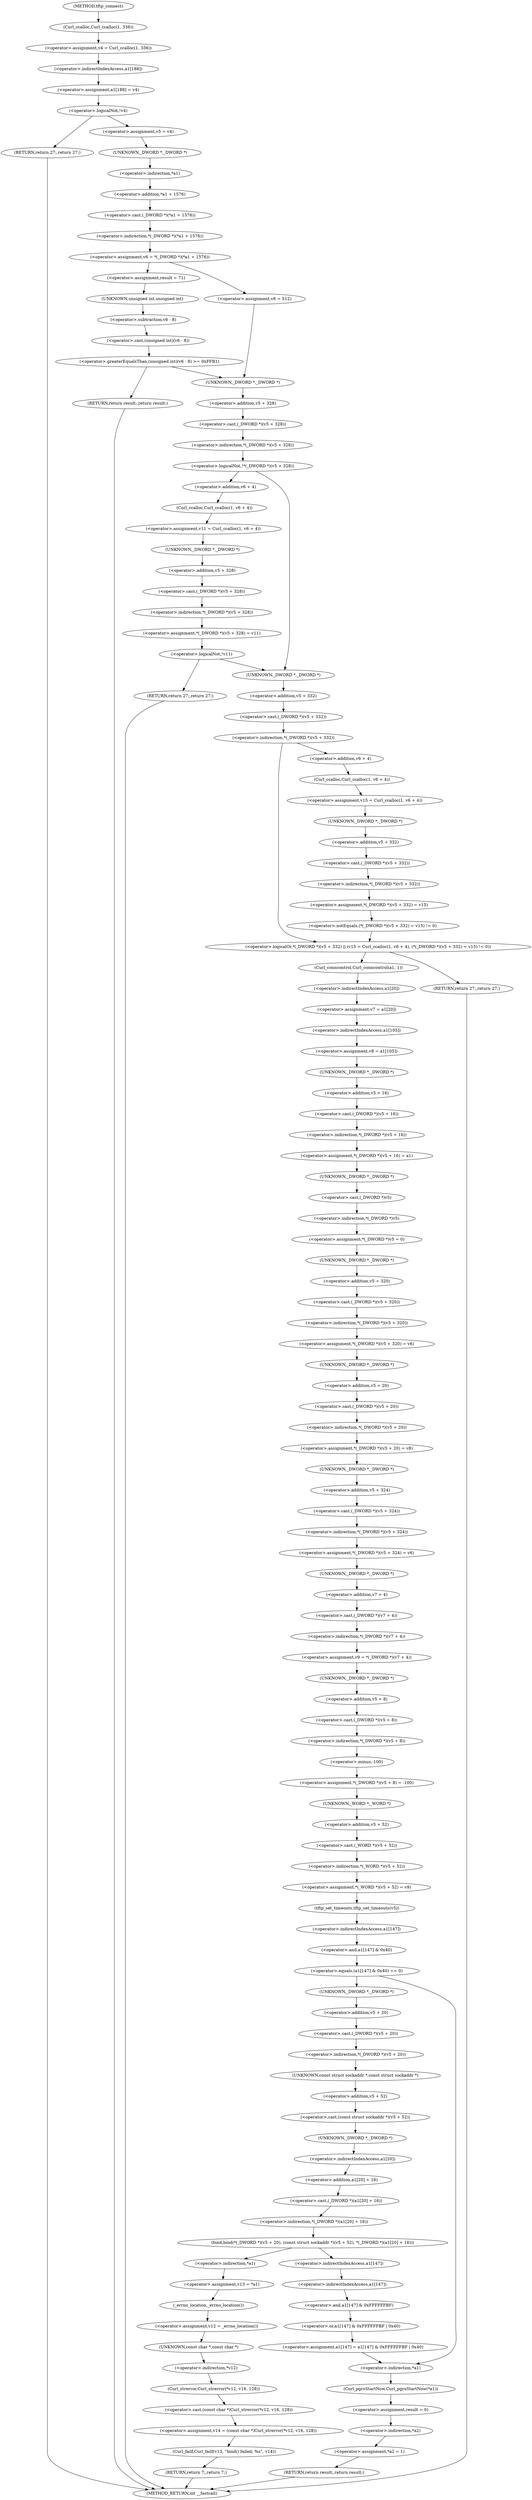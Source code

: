 digraph tftp_connect {  
"1000131" [label = "(<operator>.assignment,v4 = Curl_ccalloc(1, 336))" ]
"1000133" [label = "(Curl_ccalloc,Curl_ccalloc(1, 336))" ]
"1000136" [label = "(<operator>.assignment,a1[188] = v4)" ]
"1000137" [label = "(<operator>.indirectIndexAccess,a1[188])" ]
"1000142" [label = "(<operator>.logicalNot,!v4)" ]
"1000144" [label = "(RETURN,return 27;,return 27;)" ]
"1000146" [label = "(<operator>.assignment,v5 = v4)" ]
"1000149" [label = "(<operator>.assignment,v6 = *(_DWORD *)(*a1 + 1576))" ]
"1000151" [label = "(<operator>.indirection,*(_DWORD *)(*a1 + 1576))" ]
"1000152" [label = "(<operator>.cast,(_DWORD *)(*a1 + 1576))" ]
"1000153" [label = "(UNKNOWN,_DWORD *,_DWORD *)" ]
"1000154" [label = "(<operator>.addition,*a1 + 1576)" ]
"1000155" [label = "(<operator>.indirection,*a1)" ]
"1000161" [label = "(<operator>.assignment,result = 71)" ]
"1000165" [label = "(<operator>.greaterEqualsThan,(unsigned int)(v6 - 8) >= 0xFFB1)" ]
"1000166" [label = "(<operator>.cast,(unsigned int)(v6 - 8))" ]
"1000167" [label = "(UNKNOWN,unsigned int,unsigned int)" ]
"1000168" [label = "(<operator>.subtraction,v6 - 8)" ]
"1000172" [label = "(RETURN,return result;,return result;)" ]
"1000176" [label = "(<operator>.assignment,v6 = 512)" ]
"1000180" [label = "(<operator>.logicalNot,!*(_DWORD *)(v5 + 328))" ]
"1000181" [label = "(<operator>.indirection,*(_DWORD *)(v5 + 328))" ]
"1000182" [label = "(<operator>.cast,(_DWORD *)(v5 + 328))" ]
"1000183" [label = "(UNKNOWN,_DWORD *,_DWORD *)" ]
"1000184" [label = "(<operator>.addition,v5 + 328)" ]
"1000188" [label = "(<operator>.assignment,v11 = Curl_ccalloc(1, v6 + 4))" ]
"1000190" [label = "(Curl_ccalloc,Curl_ccalloc(1, v6 + 4))" ]
"1000192" [label = "(<operator>.addition,v6 + 4)" ]
"1000195" [label = "(<operator>.assignment,*(_DWORD *)(v5 + 328) = v11)" ]
"1000196" [label = "(<operator>.indirection,*(_DWORD *)(v5 + 328))" ]
"1000197" [label = "(<operator>.cast,(_DWORD *)(v5 + 328))" ]
"1000198" [label = "(UNKNOWN,_DWORD *,_DWORD *)" ]
"1000199" [label = "(<operator>.addition,v5 + 328)" ]
"1000204" [label = "(<operator>.logicalNot,!v11)" ]
"1000206" [label = "(RETURN,return 27;,return 27;)" ]
"1000209" [label = "(<operator>.logicalOr,*(_DWORD *)(v5 + 332) || (v15 = Curl_ccalloc(1, v6 + 4), (*(_DWORD *)(v5 + 332) = v15) != 0))" ]
"1000210" [label = "(<operator>.indirection,*(_DWORD *)(v5 + 332))" ]
"1000211" [label = "(<operator>.cast,(_DWORD *)(v5 + 332))" ]
"1000212" [label = "(UNKNOWN,_DWORD *,_DWORD *)" ]
"1000213" [label = "(<operator>.addition,v5 + 332)" ]
"1000217" [label = "(<operator>.assignment,v15 = Curl_ccalloc(1, v6 + 4))" ]
"1000219" [label = "(Curl_ccalloc,Curl_ccalloc(1, v6 + 4))" ]
"1000221" [label = "(<operator>.addition,v6 + 4)" ]
"1000224" [label = "(<operator>.notEquals,(*(_DWORD *)(v5 + 332) = v15) != 0)" ]
"1000225" [label = "(<operator>.assignment,*(_DWORD *)(v5 + 332) = v15)" ]
"1000226" [label = "(<operator>.indirection,*(_DWORD *)(v5 + 332))" ]
"1000227" [label = "(<operator>.cast,(_DWORD *)(v5 + 332))" ]
"1000228" [label = "(UNKNOWN,_DWORD *,_DWORD *)" ]
"1000229" [label = "(<operator>.addition,v5 + 332)" ]
"1000235" [label = "(Curl_conncontrol,Curl_conncontrol(a1, 1))" ]
"1000238" [label = "(<operator>.assignment,v7 = a1[20])" ]
"1000240" [label = "(<operator>.indirectIndexAccess,a1[20])" ]
"1000243" [label = "(<operator>.assignment,v8 = a1[105])" ]
"1000245" [label = "(<operator>.indirectIndexAccess,a1[105])" ]
"1000248" [label = "(<operator>.assignment,*(_DWORD *)(v5 + 16) = a1)" ]
"1000249" [label = "(<operator>.indirection,*(_DWORD *)(v5 + 16))" ]
"1000250" [label = "(<operator>.cast,(_DWORD *)(v5 + 16))" ]
"1000251" [label = "(UNKNOWN,_DWORD *,_DWORD *)" ]
"1000252" [label = "(<operator>.addition,v5 + 16)" ]
"1000256" [label = "(<operator>.assignment,*(_DWORD *)v5 = 0)" ]
"1000257" [label = "(<operator>.indirection,*(_DWORD *)v5)" ]
"1000258" [label = "(<operator>.cast,(_DWORD *)v5)" ]
"1000259" [label = "(UNKNOWN,_DWORD *,_DWORD *)" ]
"1000262" [label = "(<operator>.assignment,*(_DWORD *)(v5 + 320) = v6)" ]
"1000263" [label = "(<operator>.indirection,*(_DWORD *)(v5 + 320))" ]
"1000264" [label = "(<operator>.cast,(_DWORD *)(v5 + 320))" ]
"1000265" [label = "(UNKNOWN,_DWORD *,_DWORD *)" ]
"1000266" [label = "(<operator>.addition,v5 + 320)" ]
"1000270" [label = "(<operator>.assignment,*(_DWORD *)(v5 + 20) = v8)" ]
"1000271" [label = "(<operator>.indirection,*(_DWORD *)(v5 + 20))" ]
"1000272" [label = "(<operator>.cast,(_DWORD *)(v5 + 20))" ]
"1000273" [label = "(UNKNOWN,_DWORD *,_DWORD *)" ]
"1000274" [label = "(<operator>.addition,v5 + 20)" ]
"1000278" [label = "(<operator>.assignment,*(_DWORD *)(v5 + 324) = v6)" ]
"1000279" [label = "(<operator>.indirection,*(_DWORD *)(v5 + 324))" ]
"1000280" [label = "(<operator>.cast,(_DWORD *)(v5 + 324))" ]
"1000281" [label = "(UNKNOWN,_DWORD *,_DWORD *)" ]
"1000282" [label = "(<operator>.addition,v5 + 324)" ]
"1000286" [label = "(<operator>.assignment,v9 = *(_DWORD *)(v7 + 4))" ]
"1000288" [label = "(<operator>.indirection,*(_DWORD *)(v7 + 4))" ]
"1000289" [label = "(<operator>.cast,(_DWORD *)(v7 + 4))" ]
"1000290" [label = "(UNKNOWN,_DWORD *,_DWORD *)" ]
"1000291" [label = "(<operator>.addition,v7 + 4)" ]
"1000294" [label = "(<operator>.assignment,*(_DWORD *)(v5 + 8) = -100)" ]
"1000295" [label = "(<operator>.indirection,*(_DWORD *)(v5 + 8))" ]
"1000296" [label = "(<operator>.cast,(_DWORD *)(v5 + 8))" ]
"1000297" [label = "(UNKNOWN,_DWORD *,_DWORD *)" ]
"1000298" [label = "(<operator>.addition,v5 + 8)" ]
"1000301" [label = "(<operator>.minus,-100)" ]
"1000303" [label = "(<operator>.assignment,*(_WORD *)(v5 + 52) = v9)" ]
"1000304" [label = "(<operator>.indirection,*(_WORD *)(v5 + 52))" ]
"1000305" [label = "(<operator>.cast,(_WORD *)(v5 + 52))" ]
"1000306" [label = "(UNKNOWN,_WORD *,_WORD *)" ]
"1000307" [label = "(<operator>.addition,v5 + 52)" ]
"1000311" [label = "(tftp_set_timeouts,tftp_set_timeouts(v5))" ]
"1000314" [label = "(<operator>.equals,(a1[147] & 0x40) == 0)" ]
"1000315" [label = "(<operator>.and,a1[147] & 0x40)" ]
"1000316" [label = "(<operator>.indirectIndexAccess,a1[147])" ]
"1000323" [label = "(bind,bind(*(_DWORD *)(v5 + 20), (const struct sockaddr *)(v5 + 52), *(_DWORD *)(a1[20] + 16)))" ]
"1000324" [label = "(<operator>.indirection,*(_DWORD *)(v5 + 20))" ]
"1000325" [label = "(<operator>.cast,(_DWORD *)(v5 + 20))" ]
"1000326" [label = "(UNKNOWN,_DWORD *,_DWORD *)" ]
"1000327" [label = "(<operator>.addition,v5 + 20)" ]
"1000330" [label = "(<operator>.cast,(const struct sockaddr *)(v5 + 52))" ]
"1000331" [label = "(UNKNOWN,const struct sockaddr *,const struct sockaddr *)" ]
"1000332" [label = "(<operator>.addition,v5 + 52)" ]
"1000335" [label = "(<operator>.indirection,*(_DWORD *)(a1[20] + 16))" ]
"1000336" [label = "(<operator>.cast,(_DWORD *)(a1[20] + 16))" ]
"1000337" [label = "(UNKNOWN,_DWORD *,_DWORD *)" ]
"1000338" [label = "(<operator>.addition,a1[20] + 16)" ]
"1000339" [label = "(<operator>.indirectIndexAccess,a1[20])" ]
"1000344" [label = "(<operator>.assignment,v13 = *a1)" ]
"1000346" [label = "(<operator>.indirection,*a1)" ]
"1000348" [label = "(<operator>.assignment,v12 = _errno_location())" ]
"1000350" [label = "(_errno_location,_errno_location())" ]
"1000351" [label = "(<operator>.assignment,v14 = (const char *)Curl_strerror(*v12, v16, 128))" ]
"1000353" [label = "(<operator>.cast,(const char *)Curl_strerror(*v12, v16, 128))" ]
"1000354" [label = "(UNKNOWN,const char *,const char *)" ]
"1000355" [label = "(Curl_strerror,Curl_strerror(*v12, v16, 128))" ]
"1000356" [label = "(<operator>.indirection,*v12)" ]
"1000360" [label = "(Curl_failf,Curl_failf(v13, \"bind() failed; %s\", v14))" ]
"1000364" [label = "(RETURN,return 7;,return 7;)" ]
"1000366" [label = "(<operator>.assignment,a1[147] = a1[147] & 0xFFFFFFBF | 0x40)" ]
"1000367" [label = "(<operator>.indirectIndexAccess,a1[147])" ]
"1000370" [label = "(<operator>.or,a1[147] & 0xFFFFFFBF | 0x40)" ]
"1000371" [label = "(<operator>.and,a1[147] & 0xFFFFFFBF)" ]
"1000372" [label = "(<operator>.indirectIndexAccess,a1[147])" ]
"1000377" [label = "(Curl_pgrsStartNow,Curl_pgrsStartNow(*a1))" ]
"1000378" [label = "(<operator>.indirection,*a1)" ]
"1000380" [label = "(<operator>.assignment,result = 0)" ]
"1000383" [label = "(<operator>.assignment,*a2 = 1)" ]
"1000384" [label = "(<operator>.indirection,*a2)" ]
"1000387" [label = "(RETURN,return result;,return result;)" ]
"1000389" [label = "(RETURN,return 27;,return 27;)" ]
"1000114" [label = "(METHOD,tftp_connect)" ]
"1000391" [label = "(METHOD_RETURN,int __fastcall)" ]
  "1000131" -> "1000137" 
  "1000133" -> "1000131" 
  "1000136" -> "1000142" 
  "1000137" -> "1000136" 
  "1000142" -> "1000144" 
  "1000142" -> "1000146" 
  "1000144" -> "1000391" 
  "1000146" -> "1000153" 
  "1000149" -> "1000161" 
  "1000149" -> "1000176" 
  "1000151" -> "1000149" 
  "1000152" -> "1000151" 
  "1000153" -> "1000155" 
  "1000154" -> "1000152" 
  "1000155" -> "1000154" 
  "1000161" -> "1000167" 
  "1000165" -> "1000183" 
  "1000165" -> "1000172" 
  "1000166" -> "1000165" 
  "1000167" -> "1000168" 
  "1000168" -> "1000166" 
  "1000172" -> "1000391" 
  "1000176" -> "1000183" 
  "1000180" -> "1000212" 
  "1000180" -> "1000192" 
  "1000181" -> "1000180" 
  "1000182" -> "1000181" 
  "1000183" -> "1000184" 
  "1000184" -> "1000182" 
  "1000188" -> "1000198" 
  "1000190" -> "1000188" 
  "1000192" -> "1000190" 
  "1000195" -> "1000204" 
  "1000196" -> "1000195" 
  "1000197" -> "1000196" 
  "1000198" -> "1000199" 
  "1000199" -> "1000197" 
  "1000204" -> "1000212" 
  "1000204" -> "1000206" 
  "1000206" -> "1000391" 
  "1000209" -> "1000235" 
  "1000209" -> "1000389" 
  "1000210" -> "1000209" 
  "1000210" -> "1000221" 
  "1000211" -> "1000210" 
  "1000212" -> "1000213" 
  "1000213" -> "1000211" 
  "1000217" -> "1000228" 
  "1000219" -> "1000217" 
  "1000221" -> "1000219" 
  "1000224" -> "1000209" 
  "1000225" -> "1000224" 
  "1000226" -> "1000225" 
  "1000227" -> "1000226" 
  "1000228" -> "1000229" 
  "1000229" -> "1000227" 
  "1000235" -> "1000240" 
  "1000238" -> "1000245" 
  "1000240" -> "1000238" 
  "1000243" -> "1000251" 
  "1000245" -> "1000243" 
  "1000248" -> "1000259" 
  "1000249" -> "1000248" 
  "1000250" -> "1000249" 
  "1000251" -> "1000252" 
  "1000252" -> "1000250" 
  "1000256" -> "1000265" 
  "1000257" -> "1000256" 
  "1000258" -> "1000257" 
  "1000259" -> "1000258" 
  "1000262" -> "1000273" 
  "1000263" -> "1000262" 
  "1000264" -> "1000263" 
  "1000265" -> "1000266" 
  "1000266" -> "1000264" 
  "1000270" -> "1000281" 
  "1000271" -> "1000270" 
  "1000272" -> "1000271" 
  "1000273" -> "1000274" 
  "1000274" -> "1000272" 
  "1000278" -> "1000290" 
  "1000279" -> "1000278" 
  "1000280" -> "1000279" 
  "1000281" -> "1000282" 
  "1000282" -> "1000280" 
  "1000286" -> "1000297" 
  "1000288" -> "1000286" 
  "1000289" -> "1000288" 
  "1000290" -> "1000291" 
  "1000291" -> "1000289" 
  "1000294" -> "1000306" 
  "1000295" -> "1000301" 
  "1000296" -> "1000295" 
  "1000297" -> "1000298" 
  "1000298" -> "1000296" 
  "1000301" -> "1000294" 
  "1000303" -> "1000311" 
  "1000304" -> "1000303" 
  "1000305" -> "1000304" 
  "1000306" -> "1000307" 
  "1000307" -> "1000305" 
  "1000311" -> "1000316" 
  "1000314" -> "1000326" 
  "1000314" -> "1000378" 
  "1000315" -> "1000314" 
  "1000316" -> "1000315" 
  "1000323" -> "1000346" 
  "1000323" -> "1000367" 
  "1000324" -> "1000331" 
  "1000325" -> "1000324" 
  "1000326" -> "1000327" 
  "1000327" -> "1000325" 
  "1000330" -> "1000337" 
  "1000331" -> "1000332" 
  "1000332" -> "1000330" 
  "1000335" -> "1000323" 
  "1000336" -> "1000335" 
  "1000337" -> "1000339" 
  "1000338" -> "1000336" 
  "1000339" -> "1000338" 
  "1000344" -> "1000350" 
  "1000346" -> "1000344" 
  "1000348" -> "1000354" 
  "1000350" -> "1000348" 
  "1000351" -> "1000360" 
  "1000353" -> "1000351" 
  "1000354" -> "1000356" 
  "1000355" -> "1000353" 
  "1000356" -> "1000355" 
  "1000360" -> "1000364" 
  "1000364" -> "1000391" 
  "1000366" -> "1000378" 
  "1000367" -> "1000372" 
  "1000370" -> "1000366" 
  "1000371" -> "1000370" 
  "1000372" -> "1000371" 
  "1000377" -> "1000380" 
  "1000378" -> "1000377" 
  "1000380" -> "1000384" 
  "1000383" -> "1000387" 
  "1000384" -> "1000383" 
  "1000387" -> "1000391" 
  "1000389" -> "1000391" 
  "1000114" -> "1000133" 
}
